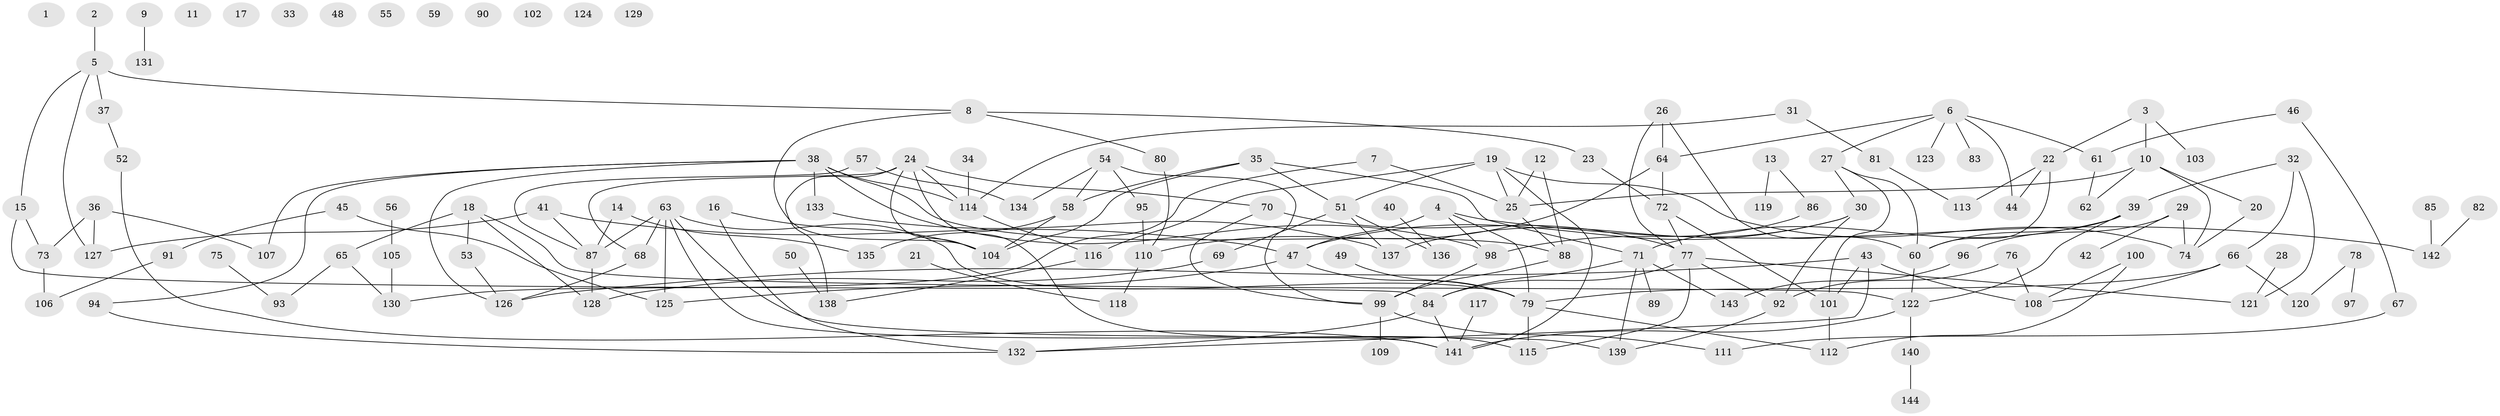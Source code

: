 // Generated by graph-tools (version 1.1) at 2025/25/03/09/25 03:25:22]
// undirected, 144 vertices, 194 edges
graph export_dot {
graph [start="1"]
  node [color=gray90,style=filled];
  1;
  2;
  3;
  4;
  5;
  6;
  7;
  8;
  9;
  10;
  11;
  12;
  13;
  14;
  15;
  16;
  17;
  18;
  19;
  20;
  21;
  22;
  23;
  24;
  25;
  26;
  27;
  28;
  29;
  30;
  31;
  32;
  33;
  34;
  35;
  36;
  37;
  38;
  39;
  40;
  41;
  42;
  43;
  44;
  45;
  46;
  47;
  48;
  49;
  50;
  51;
  52;
  53;
  54;
  55;
  56;
  57;
  58;
  59;
  60;
  61;
  62;
  63;
  64;
  65;
  66;
  67;
  68;
  69;
  70;
  71;
  72;
  73;
  74;
  75;
  76;
  77;
  78;
  79;
  80;
  81;
  82;
  83;
  84;
  85;
  86;
  87;
  88;
  89;
  90;
  91;
  92;
  93;
  94;
  95;
  96;
  97;
  98;
  99;
  100;
  101;
  102;
  103;
  104;
  105;
  106;
  107;
  108;
  109;
  110;
  111;
  112;
  113;
  114;
  115;
  116;
  117;
  118;
  119;
  120;
  121;
  122;
  123;
  124;
  125;
  126;
  127;
  128;
  129;
  130;
  131;
  132;
  133;
  134;
  135;
  136;
  137;
  138;
  139;
  140;
  141;
  142;
  143;
  144;
  2 -- 5;
  3 -- 10;
  3 -- 22;
  3 -- 103;
  4 -- 47;
  4 -- 79;
  4 -- 98;
  4 -- 142;
  5 -- 8;
  5 -- 15;
  5 -- 37;
  5 -- 127;
  6 -- 27;
  6 -- 44;
  6 -- 61;
  6 -- 64;
  6 -- 83;
  6 -- 123;
  7 -- 25;
  7 -- 130;
  8 -- 23;
  8 -- 80;
  8 -- 104;
  9 -- 131;
  10 -- 20;
  10 -- 25;
  10 -- 62;
  10 -- 74;
  12 -- 25;
  12 -- 88;
  13 -- 86;
  13 -- 119;
  14 -- 87;
  14 -- 135;
  15 -- 73;
  15 -- 84;
  16 -- 104;
  16 -- 132;
  18 -- 53;
  18 -- 65;
  18 -- 122;
  18 -- 128;
  19 -- 25;
  19 -- 51;
  19 -- 74;
  19 -- 116;
  19 -- 141;
  20 -- 74;
  21 -- 118;
  22 -- 44;
  22 -- 60;
  22 -- 113;
  23 -- 72;
  24 -- 68;
  24 -- 70;
  24 -- 104;
  24 -- 114;
  24 -- 115;
  24 -- 138;
  25 -- 88;
  26 -- 60;
  26 -- 64;
  26 -- 77;
  27 -- 30;
  27 -- 60;
  27 -- 101;
  28 -- 121;
  29 -- 42;
  29 -- 74;
  29 -- 96;
  30 -- 47;
  30 -- 92;
  30 -- 137;
  31 -- 81;
  31 -- 114;
  32 -- 39;
  32 -- 66;
  32 -- 121;
  34 -- 114;
  35 -- 51;
  35 -- 58;
  35 -- 71;
  35 -- 104;
  36 -- 73;
  36 -- 107;
  36 -- 127;
  37 -- 52;
  38 -- 88;
  38 -- 94;
  38 -- 98;
  38 -- 107;
  38 -- 114;
  38 -- 126;
  38 -- 133;
  39 -- 60;
  39 -- 71;
  39 -- 122;
  40 -- 136;
  41 -- 47;
  41 -- 87;
  41 -- 127;
  43 -- 101;
  43 -- 108;
  43 -- 126;
  43 -- 132;
  45 -- 91;
  45 -- 125;
  46 -- 61;
  46 -- 67;
  47 -- 79;
  47 -- 125;
  49 -- 79;
  50 -- 138;
  51 -- 69;
  51 -- 136;
  51 -- 137;
  52 -- 141;
  53 -- 126;
  54 -- 58;
  54 -- 95;
  54 -- 99;
  54 -- 134;
  56 -- 105;
  57 -- 87;
  57 -- 134;
  58 -- 104;
  58 -- 135;
  60 -- 122;
  61 -- 62;
  63 -- 68;
  63 -- 79;
  63 -- 87;
  63 -- 125;
  63 -- 139;
  63 -- 141;
  64 -- 72;
  64 -- 110;
  65 -- 93;
  65 -- 130;
  66 -- 79;
  66 -- 108;
  66 -- 120;
  67 -- 111;
  68 -- 126;
  69 -- 128;
  70 -- 77;
  70 -- 99;
  71 -- 84;
  71 -- 89;
  71 -- 139;
  71 -- 143;
  72 -- 77;
  72 -- 101;
  73 -- 106;
  75 -- 93;
  76 -- 92;
  76 -- 108;
  77 -- 84;
  77 -- 92;
  77 -- 115;
  77 -- 121;
  78 -- 97;
  78 -- 120;
  79 -- 112;
  79 -- 115;
  80 -- 110;
  81 -- 113;
  82 -- 142;
  84 -- 132;
  84 -- 141;
  85 -- 142;
  86 -- 98;
  87 -- 128;
  88 -- 99;
  91 -- 106;
  92 -- 139;
  94 -- 132;
  95 -- 110;
  96 -- 143;
  98 -- 99;
  99 -- 109;
  99 -- 111;
  100 -- 108;
  100 -- 112;
  101 -- 112;
  105 -- 130;
  110 -- 118;
  114 -- 116;
  116 -- 138;
  117 -- 141;
  122 -- 140;
  122 -- 141;
  133 -- 137;
  140 -- 144;
}
